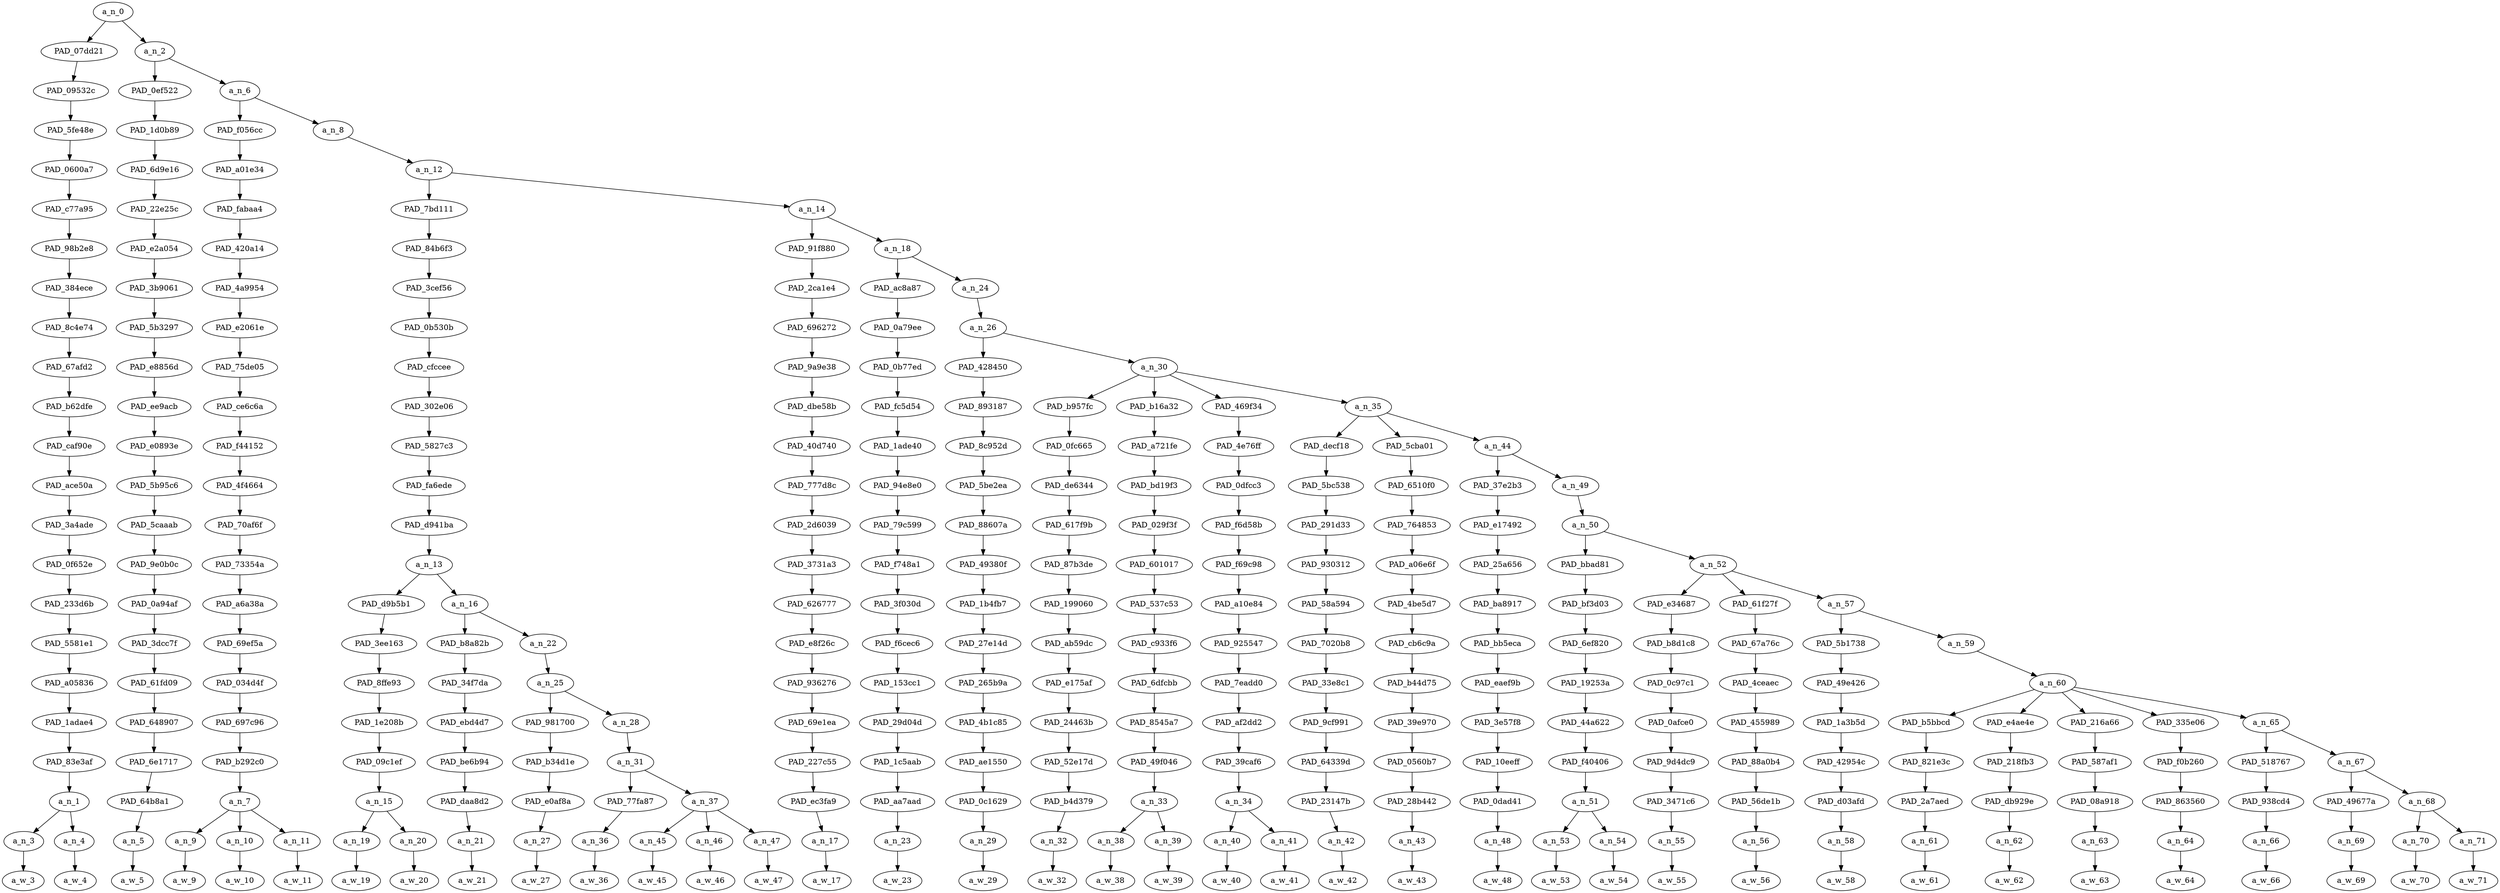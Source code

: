 strict digraph "" {
	a_n_0	[div_dir=1,
		index=0,
		level=22,
		pos="2.686529541015625,22!",
		text_span="[0, 1, 2, 3, 4, 5, 6, 7, 8, 9, 10, 11, 12, 13, 14, 15, 16, 17, 18, 19, 20, 21, 22, 23, 24, 25, 26, 27, 28, 29, 30, 31, 32, 33, 34, \
35, 36, 37]",
		value=0.99999998];
	PAD_07dd21	[div_dir=1,
		index=0,
		level=21,
		pos="0.5,21!",
		text_span="[0, 1]",
		value=0.11295373];
	a_n_0 -> PAD_07dd21;
	a_n_2	[div_dir=1,
		index=1,
		level=21,
		pos="4.87305908203125,21!",
		text_span="[2, 3, 4, 5, 6, 7, 8, 9, 10, 11, 12, 13, 14, 15, 16, 17, 18, 19, 20, 21, 22, 23, 24, 25, 26, 27, 28, 29, 30, 31, 32, 33, 34, 35, \
36, 37]",
		value=0.88660648];
	a_n_0 -> a_n_2;
	PAD_09532c	[div_dir=1,
		index=0,
		level=20,
		pos="0.5,20!",
		text_span="[0, 1]",
		value=0.11295373];
	PAD_07dd21 -> PAD_09532c;
	PAD_5fe48e	[div_dir=1,
		index=0,
		level=19,
		pos="0.5,19!",
		text_span="[0, 1]",
		value=0.11295373];
	PAD_09532c -> PAD_5fe48e;
	PAD_0600a7	[div_dir=1,
		index=0,
		level=18,
		pos="0.5,18!",
		text_span="[0, 1]",
		value=0.11295373];
	PAD_5fe48e -> PAD_0600a7;
	PAD_c77a95	[div_dir=1,
		index=0,
		level=17,
		pos="0.5,17!",
		text_span="[0, 1]",
		value=0.11295373];
	PAD_0600a7 -> PAD_c77a95;
	PAD_98b2e8	[div_dir=1,
		index=0,
		level=16,
		pos="0.5,16!",
		text_span="[0, 1]",
		value=0.11295373];
	PAD_c77a95 -> PAD_98b2e8;
	PAD_384ece	[div_dir=1,
		index=0,
		level=15,
		pos="0.5,15!",
		text_span="[0, 1]",
		value=0.11295373];
	PAD_98b2e8 -> PAD_384ece;
	PAD_8c4e74	[div_dir=1,
		index=0,
		level=14,
		pos="0.5,14!",
		text_span="[0, 1]",
		value=0.11295373];
	PAD_384ece -> PAD_8c4e74;
	PAD_67afd2	[div_dir=1,
		index=0,
		level=13,
		pos="0.5,13!",
		text_span="[0, 1]",
		value=0.11295373];
	PAD_8c4e74 -> PAD_67afd2;
	PAD_b62dfe	[div_dir=1,
		index=0,
		level=12,
		pos="0.5,12!",
		text_span="[0, 1]",
		value=0.11295373];
	PAD_67afd2 -> PAD_b62dfe;
	PAD_caf90e	[div_dir=1,
		index=0,
		level=11,
		pos="0.5,11!",
		text_span="[0, 1]",
		value=0.11295373];
	PAD_b62dfe -> PAD_caf90e;
	PAD_ace50a	[div_dir=1,
		index=0,
		level=10,
		pos="0.5,10!",
		text_span="[0, 1]",
		value=0.11295373];
	PAD_caf90e -> PAD_ace50a;
	PAD_3a4ade	[div_dir=1,
		index=0,
		level=9,
		pos="0.5,9!",
		text_span="[0, 1]",
		value=0.11295373];
	PAD_ace50a -> PAD_3a4ade;
	PAD_0f652e	[div_dir=1,
		index=0,
		level=8,
		pos="0.5,8!",
		text_span="[0, 1]",
		value=0.11295373];
	PAD_3a4ade -> PAD_0f652e;
	PAD_233d6b	[div_dir=1,
		index=0,
		level=7,
		pos="0.5,7!",
		text_span="[0, 1]",
		value=0.11295373];
	PAD_0f652e -> PAD_233d6b;
	PAD_5581e1	[div_dir=1,
		index=0,
		level=6,
		pos="0.5,6!",
		text_span="[0, 1]",
		value=0.11295373];
	PAD_233d6b -> PAD_5581e1;
	PAD_a05836	[div_dir=1,
		index=0,
		level=5,
		pos="0.5,5!",
		text_span="[0, 1]",
		value=0.11295373];
	PAD_5581e1 -> PAD_a05836;
	PAD_1adae4	[div_dir=1,
		index=0,
		level=4,
		pos="0.5,4!",
		text_span="[0, 1]",
		value=0.11295373];
	PAD_a05836 -> PAD_1adae4;
	PAD_83e3af	[div_dir=1,
		index=0,
		level=3,
		pos="0.5,3!",
		text_span="[0, 1]",
		value=0.11295373];
	PAD_1adae4 -> PAD_83e3af;
	a_n_1	[div_dir=1,
		index=0,
		level=2,
		pos="0.5,2!",
		text_span="[0, 1]",
		value=0.11295373];
	PAD_83e3af -> a_n_1;
	a_n_3	[div_dir=1,
		index=0,
		level=1,
		pos="0.0,1!",
		text_span="[0]",
		value=0.07575499];
	a_n_1 -> a_n_3;
	a_n_4	[div_dir=1,
		index=1,
		level=1,
		pos="1.0,1!",
		text_span="[1]",
		value=0.03655494];
	a_n_1 -> a_n_4;
	a_w_3	[div_dir=0,
		index=0,
		level=0,
		pos="0,0!",
		text_span="[0]",
		value=sweden];
	a_n_3 -> a_w_3;
	a_w_4	[div_dir=0,
		index=1,
		level=0,
		pos="1,0!",
		text_span="[1]",
		value=suicide];
	a_n_4 -> a_w_4;
	PAD_0ef522	[div_dir=-1,
		index=1,
		level=20,
		pos="2.0,20!",
		text_span="[2]",
		value=0.01553872];
	a_n_2 -> PAD_0ef522;
	a_n_6	[div_dir=1,
		index=2,
		level=20,
		pos="7.7461181640625,20!",
		text_span="[3, 4, 5, 6, 7, 8, 9, 10, 11, 12, 13, 14, 15, 16, 17, 18, 19, 20, 21, 22, 23, 24, 25, 26, 27, 28, 29, 30, 31, 32, 33, 34, 35, 36, \
37]",
		value=0.87074327];
	a_n_2 -> a_n_6;
	PAD_1d0b89	[div_dir=-1,
		index=1,
		level=19,
		pos="2.0,19!",
		text_span="[2]",
		value=0.01553872];
	PAD_0ef522 -> PAD_1d0b89;
	PAD_6d9e16	[div_dir=-1,
		index=1,
		level=18,
		pos="2.0,18!",
		text_span="[2]",
		value=0.01553872];
	PAD_1d0b89 -> PAD_6d9e16;
	PAD_22e25c	[div_dir=-1,
		index=1,
		level=17,
		pos="2.0,17!",
		text_span="[2]",
		value=0.01553872];
	PAD_6d9e16 -> PAD_22e25c;
	PAD_e2a054	[div_dir=-1,
		index=1,
		level=16,
		pos="2.0,16!",
		text_span="[2]",
		value=0.01553872];
	PAD_22e25c -> PAD_e2a054;
	PAD_3b9061	[div_dir=-1,
		index=1,
		level=15,
		pos="2.0,15!",
		text_span="[2]",
		value=0.01553872];
	PAD_e2a054 -> PAD_3b9061;
	PAD_5b3297	[div_dir=-1,
		index=1,
		level=14,
		pos="2.0,14!",
		text_span="[2]",
		value=0.01553872];
	PAD_3b9061 -> PAD_5b3297;
	PAD_e8856d	[div_dir=-1,
		index=1,
		level=13,
		pos="2.0,13!",
		text_span="[2]",
		value=0.01553872];
	PAD_5b3297 -> PAD_e8856d;
	PAD_ee9acb	[div_dir=-1,
		index=1,
		level=12,
		pos="2.0,12!",
		text_span="[2]",
		value=0.01553872];
	PAD_e8856d -> PAD_ee9acb;
	PAD_e0893e	[div_dir=-1,
		index=1,
		level=11,
		pos="2.0,11!",
		text_span="[2]",
		value=0.01553872];
	PAD_ee9acb -> PAD_e0893e;
	PAD_5b95c6	[div_dir=-1,
		index=1,
		level=10,
		pos="2.0,10!",
		text_span="[2]",
		value=0.01553872];
	PAD_e0893e -> PAD_5b95c6;
	PAD_5caaab	[div_dir=-1,
		index=1,
		level=9,
		pos="2.0,9!",
		text_span="[2]",
		value=0.01553872];
	PAD_5b95c6 -> PAD_5caaab;
	PAD_9e0b0c	[div_dir=-1,
		index=1,
		level=8,
		pos="2.0,8!",
		text_span="[2]",
		value=0.01553872];
	PAD_5caaab -> PAD_9e0b0c;
	PAD_0a94af	[div_dir=-1,
		index=1,
		level=7,
		pos="2.0,7!",
		text_span="[2]",
		value=0.01553872];
	PAD_9e0b0c -> PAD_0a94af;
	PAD_3dcc7f	[div_dir=-1,
		index=1,
		level=6,
		pos="2.0,6!",
		text_span="[2]",
		value=0.01553872];
	PAD_0a94af -> PAD_3dcc7f;
	PAD_61fd09	[div_dir=-1,
		index=1,
		level=5,
		pos="2.0,5!",
		text_span="[2]",
		value=0.01553872];
	PAD_3dcc7f -> PAD_61fd09;
	PAD_648907	[div_dir=-1,
		index=1,
		level=4,
		pos="2.0,4!",
		text_span="[2]",
		value=0.01553872];
	PAD_61fd09 -> PAD_648907;
	PAD_6e1717	[div_dir=-1,
		index=1,
		level=3,
		pos="2.0,3!",
		text_span="[2]",
		value=0.01553872];
	PAD_648907 -> PAD_6e1717;
	PAD_64b8a1	[div_dir=-1,
		index=1,
		level=2,
		pos="2.0,2!",
		text_span="[2]",
		value=0.01553872];
	PAD_6e1717 -> PAD_64b8a1;
	a_n_5	[div_dir=-1,
		index=2,
		level=1,
		pos="2.0,1!",
		text_span="[2]",
		value=0.01553872];
	PAD_64b8a1 -> a_n_5;
	a_w_5	[div_dir=0,
		index=2,
		level=0,
		pos="2,0!",
		text_span="[2]",
		value=is];
	a_n_5 -> a_w_5;
	PAD_f056cc	[div_dir=1,
		index=2,
		level=19,
		pos="4.0,19!",
		text_span="[3, 4, 5]",
		value=0.06422135];
	a_n_6 -> PAD_f056cc;
	a_n_8	[div_dir=1,
		index=3,
		level=19,
		pos="11.492236328125,19!",
		text_span="[6, 7, 8, 9, 10, 11, 12, 13, 14, 15, 16, 17, 18, 19, 20, 21, 22, 23, 24, 25, 26, 27, 28, 29, 30, 31, 32, 33, 34, 35, 36, 37]",
		value=0.80618882];
	a_n_6 -> a_n_8;
	PAD_a01e34	[div_dir=1,
		index=2,
		level=18,
		pos="4.0,18!",
		text_span="[3, 4, 5]",
		value=0.06422135];
	PAD_f056cc -> PAD_a01e34;
	PAD_fabaa4	[div_dir=1,
		index=2,
		level=17,
		pos="4.0,17!",
		text_span="[3, 4, 5]",
		value=0.06422135];
	PAD_a01e34 -> PAD_fabaa4;
	PAD_420a14	[div_dir=1,
		index=2,
		level=16,
		pos="4.0,16!",
		text_span="[3, 4, 5]",
		value=0.06422135];
	PAD_fabaa4 -> PAD_420a14;
	PAD_4a9954	[div_dir=1,
		index=2,
		level=15,
		pos="4.0,15!",
		text_span="[3, 4, 5]",
		value=0.06422135];
	PAD_420a14 -> PAD_4a9954;
	PAD_e2061e	[div_dir=1,
		index=2,
		level=14,
		pos="4.0,14!",
		text_span="[3, 4, 5]",
		value=0.06422135];
	PAD_4a9954 -> PAD_e2061e;
	PAD_75de05	[div_dir=1,
		index=2,
		level=13,
		pos="4.0,13!",
		text_span="[3, 4, 5]",
		value=0.06422135];
	PAD_e2061e -> PAD_75de05;
	PAD_ce6c6a	[div_dir=1,
		index=2,
		level=12,
		pos="4.0,12!",
		text_span="[3, 4, 5]",
		value=0.06422135];
	PAD_75de05 -> PAD_ce6c6a;
	PAD_f44152	[div_dir=1,
		index=2,
		level=11,
		pos="4.0,11!",
		text_span="[3, 4, 5]",
		value=0.06422135];
	PAD_ce6c6a -> PAD_f44152;
	PAD_4f4664	[div_dir=1,
		index=2,
		level=10,
		pos="4.0,10!",
		text_span="[3, 4, 5]",
		value=0.06422135];
	PAD_f44152 -> PAD_4f4664;
	PAD_70af6f	[div_dir=1,
		index=2,
		level=9,
		pos="4.0,9!",
		text_span="[3, 4, 5]",
		value=0.06422135];
	PAD_4f4664 -> PAD_70af6f;
	PAD_73354a	[div_dir=1,
		index=2,
		level=8,
		pos="4.0,8!",
		text_span="[3, 4, 5]",
		value=0.06422135];
	PAD_70af6f -> PAD_73354a;
	PAD_a6a38a	[div_dir=1,
		index=2,
		level=7,
		pos="4.0,7!",
		text_span="[3, 4, 5]",
		value=0.06422135];
	PAD_73354a -> PAD_a6a38a;
	PAD_69ef5a	[div_dir=1,
		index=2,
		level=6,
		pos="4.0,6!",
		text_span="[3, 4, 5]",
		value=0.06422135];
	PAD_a6a38a -> PAD_69ef5a;
	PAD_034d4f	[div_dir=1,
		index=2,
		level=5,
		pos="4.0,5!",
		text_span="[3, 4, 5]",
		value=0.06422135];
	PAD_69ef5a -> PAD_034d4f;
	PAD_697c96	[div_dir=1,
		index=2,
		level=4,
		pos="4.0,4!",
		text_span="[3, 4, 5]",
		value=0.06422135];
	PAD_034d4f -> PAD_697c96;
	PAD_b292c0	[div_dir=1,
		index=2,
		level=3,
		pos="4.0,3!",
		text_span="[3, 4, 5]",
		value=0.06422135];
	PAD_697c96 -> PAD_b292c0;
	a_n_7	[div_dir=1,
		index=2,
		level=2,
		pos="4.0,2!",
		text_span="[3, 4, 5]",
		value=0.06422135];
	PAD_b292c0 -> a_n_7;
	a_n_9	[div_dir=1,
		index=3,
		level=1,
		pos="3.0,1!",
		text_span="[3]",
		value=0.01245924];
	a_n_7 -> a_n_9;
	a_n_10	[div_dir=1,
		index=4,
		level=1,
		pos="4.0,1!",
		text_span="[4]",
		value=0.03643467];
	a_n_7 -> a_n_10;
	a_n_11	[div_dir=-1,
		index=5,
		level=1,
		pos="5.0,1!",
		text_span="[5]",
		value=0.01527039];
	a_n_7 -> a_n_11;
	a_w_9	[div_dir=0,
		index=3,
		level=0,
		pos="3,0!",
		text_span="[3]",
		value=a];
	a_n_9 -> a_w_9;
	a_w_10	[div_dir=0,
		index=4,
		level=0,
		pos="4,0!",
		text_span="[4]",
		value=foregone];
	a_n_10 -> a_w_10;
	a_w_11	[div_dir=0,
		index=5,
		level=0,
		pos="5,0!",
		text_span="[5]",
		value=conclusion];
	a_n_11 -> a_w_11;
	a_n_12	[div_dir=1,
		index=3,
		level=18,
		pos="11.492236328125,18!",
		text_span="[6, 7, 8, 9, 10, 11, 12, 13, 14, 15, 16, 17, 18, 19, 20, 21, 22, 23, 24, 25, 26, 27, 28, 29, 30, 31, 32, 33, 34, 35, 36, 37]",
		value=0.80585627];
	a_n_8 -> a_n_12;
	PAD_7bd111	[div_dir=1,
		index=3,
		level=17,
		pos="7.75,17!",
		text_span="[6, 7, 8, 9, 10, 11, 12, 13]",
		value=0.20548861];
	a_n_12 -> PAD_7bd111;
	a_n_14	[div_dir=1,
		index=4,
		level=17,
		pos="15.23447265625,17!",
		text_span="[14, 15, 16, 17, 18, 19, 20, 21, 22, 23, 24, 25, 26, 27, 28, 29, 30, 31, 32, 33, 34, 35, 36, 37]",
		value=0.60003511];
	a_n_12 -> a_n_14;
	PAD_84b6f3	[div_dir=1,
		index=3,
		level=16,
		pos="7.75,16!",
		text_span="[6, 7, 8, 9, 10, 11, 12, 13]",
		value=0.20548861];
	PAD_7bd111 -> PAD_84b6f3;
	PAD_3cef56	[div_dir=1,
		index=3,
		level=15,
		pos="7.75,15!",
		text_span="[6, 7, 8, 9, 10, 11, 12, 13]",
		value=0.20548861];
	PAD_84b6f3 -> PAD_3cef56;
	PAD_0b530b	[div_dir=1,
		index=3,
		level=14,
		pos="7.75,14!",
		text_span="[6, 7, 8, 9, 10, 11, 12, 13]",
		value=0.20548861];
	PAD_3cef56 -> PAD_0b530b;
	PAD_cfccee	[div_dir=1,
		index=3,
		level=13,
		pos="7.75,13!",
		text_span="[6, 7, 8, 9, 10, 11, 12, 13]",
		value=0.20548861];
	PAD_0b530b -> PAD_cfccee;
	PAD_302e06	[div_dir=1,
		index=3,
		level=12,
		pos="7.75,12!",
		text_span="[6, 7, 8, 9, 10, 11, 12, 13]",
		value=0.20548861];
	PAD_cfccee -> PAD_302e06;
	PAD_5827c3	[div_dir=1,
		index=3,
		level=11,
		pos="7.75,11!",
		text_span="[6, 7, 8, 9, 10, 11, 12, 13]",
		value=0.20548861];
	PAD_302e06 -> PAD_5827c3;
	PAD_fa6ede	[div_dir=1,
		index=3,
		level=10,
		pos="7.75,10!",
		text_span="[6, 7, 8, 9, 10, 11, 12, 13]",
		value=0.20548861];
	PAD_5827c3 -> PAD_fa6ede;
	PAD_d941ba	[div_dir=1,
		index=3,
		level=9,
		pos="7.75,9!",
		text_span="[6, 7, 8, 9, 10, 11, 12, 13]",
		value=0.20548861];
	PAD_fa6ede -> PAD_d941ba;
	a_n_13	[div_dir=1,
		index=3,
		level=8,
		pos="7.75,8!",
		text_span="[6, 7, 8, 9, 10, 11, 12, 13]",
		value=0.20548861];
	PAD_d941ba -> a_n_13;
	PAD_d9b5b1	[div_dir=1,
		index=3,
		level=7,
		pos="6.5,7!",
		text_span="[6, 7]",
		value=0.02309144];
	a_n_13 -> PAD_d9b5b1;
	a_n_16	[div_dir=1,
		index=4,
		level=7,
		pos="9.0,7!",
		text_span="[8, 9, 10, 11, 12, 13]",
		value=0.18236209];
	a_n_13 -> a_n_16;
	PAD_3ee163	[div_dir=1,
		index=3,
		level=6,
		pos="6.5,6!",
		text_span="[6, 7]",
		value=0.02309144];
	PAD_d9b5b1 -> PAD_3ee163;
	PAD_8ffe93	[div_dir=1,
		index=3,
		level=5,
		pos="6.5,5!",
		text_span="[6, 7]",
		value=0.02309144];
	PAD_3ee163 -> PAD_8ffe93;
	PAD_1e208b	[div_dir=1,
		index=3,
		level=4,
		pos="6.5,4!",
		text_span="[6, 7]",
		value=0.02309144];
	PAD_8ffe93 -> PAD_1e208b;
	PAD_09c1ef	[div_dir=1,
		index=3,
		level=3,
		pos="6.5,3!",
		text_span="[6, 7]",
		value=0.02309144];
	PAD_1e208b -> PAD_09c1ef;
	a_n_15	[div_dir=1,
		index=3,
		level=2,
		pos="6.5,2!",
		text_span="[6, 7]",
		value=0.02309144];
	PAD_09c1ef -> a_n_15;
	a_n_19	[div_dir=1,
		index=6,
		level=1,
		pos="6.0,1!",
		text_span="[6]",
		value=0.01078194];
	a_n_15 -> a_n_19;
	a_n_20	[div_dir=1,
		index=7,
		level=1,
		pos="7.0,1!",
		text_span="[7]",
		value=0.01227494];
	a_n_15 -> a_n_20;
	a_w_19	[div_dir=0,
		index=6,
		level=0,
		pos="6,0!",
		text_span="[6]",
		value=no];
	a_n_19 -> a_w_19;
	a_w_20	[div_dir=0,
		index=7,
		level=0,
		pos="7,0!",
		text_span="[7]",
		value=amount];
	a_n_20 -> a_w_20;
	PAD_b8a82b	[div_dir=1,
		index=4,
		level=6,
		pos="8.0,6!",
		text_span="[8]",
		value=0.01201257];
	a_n_16 -> PAD_b8a82b;
	a_n_22	[div_dir=1,
		index=5,
		level=6,
		pos="10.0,6!",
		text_span="[9, 10, 11, 12, 13]",
		value=0.17032610];
	a_n_16 -> a_n_22;
	PAD_34f7da	[div_dir=1,
		index=4,
		level=5,
		pos="8.0,5!",
		text_span="[8]",
		value=0.01201257];
	PAD_b8a82b -> PAD_34f7da;
	PAD_ebd4d7	[div_dir=1,
		index=4,
		level=4,
		pos="8.0,4!",
		text_span="[8]",
		value=0.01201257];
	PAD_34f7da -> PAD_ebd4d7;
	PAD_be6b94	[div_dir=1,
		index=4,
		level=3,
		pos="8.0,3!",
		text_span="[8]",
		value=0.01201257];
	PAD_ebd4d7 -> PAD_be6b94;
	PAD_daa8d2	[div_dir=1,
		index=4,
		level=2,
		pos="8.0,2!",
		text_span="[8]",
		value=0.01201257];
	PAD_be6b94 -> PAD_daa8d2;
	a_n_21	[div_dir=1,
		index=8,
		level=1,
		pos="8.0,1!",
		text_span="[8]",
		value=0.01201257];
	PAD_daa8d2 -> a_n_21;
	a_w_21	[div_dir=0,
		index=8,
		level=0,
		pos="8,0!",
		text_span="[8]",
		value=of];
	a_n_21 -> a_w_21;
	a_n_25	[div_dir=1,
		index=5,
		level=5,
		pos="10.0,5!",
		text_span="[9, 10, 11, 12, 13]",
		value=0.17030450];
	a_n_22 -> a_n_25;
	PAD_981700	[div_dir=-1,
		index=5,
		level=4,
		pos="9.0,4!",
		text_span="[9]",
		value=0.05348486];
	a_n_25 -> PAD_981700;
	a_n_28	[div_dir=1,
		index=6,
		level=4,
		pos="11.0,4!",
		text_span="[10, 11, 12, 13]",
		value=0.11679804];
	a_n_25 -> a_n_28;
	PAD_b34d1e	[div_dir=-1,
		index=5,
		level=3,
		pos="9.0,3!",
		text_span="[9]",
		value=0.05348486];
	PAD_981700 -> PAD_b34d1e;
	PAD_e0af8a	[div_dir=-1,
		index=5,
		level=2,
		pos="9.0,2!",
		text_span="[9]",
		value=0.05348486];
	PAD_b34d1e -> PAD_e0af8a;
	a_n_27	[div_dir=-1,
		index=9,
		level=1,
		pos="9.0,1!",
		text_span="[9]",
		value=0.05348486];
	PAD_e0af8a -> a_n_27;
	a_w_27	[div_dir=0,
		index=9,
		level=0,
		pos="9,0!",
		text_span="[9]",
		value=tweeting];
	a_n_27 -> a_w_27;
	a_n_31	[div_dir=1,
		index=6,
		level=3,
		pos="11.0,3!",
		text_span="[10, 11, 12, 13]",
		value=0.11670879];
	a_n_28 -> a_n_31;
	PAD_77fa87	[div_dir=1,
		index=6,
		level=2,
		pos="10.0,2!",
		text_span="[10]",
		value=0.02280838];
	a_n_31 -> PAD_77fa87;
	a_n_37	[div_dir=1,
		index=7,
		level=2,
		pos="12.0,2!",
		text_span="[11, 12, 13]",
		value=0.09381117];
	a_n_31 -> a_n_37;
	a_n_36	[div_dir=1,
		index=10,
		level=1,
		pos="10.0,1!",
		text_span="[10]",
		value=0.02280838];
	PAD_77fa87 -> a_n_36;
	a_w_36	[div_dir=0,
		index=10,
		level=0,
		pos="10,0!",
		text_span="[10]",
		value=raging];
	a_n_36 -> a_w_36;
	a_n_45	[div_dir=-1,
		index=11,
		level=1,
		pos="11.0,1!",
		text_span="[11]",
		value=0.06101635];
	a_n_37 -> a_n_45;
	a_n_46	[div_dir=-1,
		index=12,
		level=1,
		pos="12.0,1!",
		text_span="[12]",
		value=0.01324008];
	a_n_37 -> a_n_46;
	a_n_47	[div_dir=1,
		index=13,
		level=1,
		pos="13.0,1!",
		text_span="[13]",
		value=0.01953231];
	a_n_37 -> a_n_47;
	a_w_45	[div_dir=0,
		index=11,
		level=0,
		pos="11,0!",
		text_span="[11]",
		value=philosophizing];
	a_n_45 -> a_w_45;
	a_w_46	[div_dir=0,
		index=12,
		level=0,
		pos="12,0!",
		text_span="[12]",
		value=or];
	a_n_46 -> a_w_46;
	a_w_47	[div_dir=0,
		index=13,
		level=0,
		pos="13,0!",
		text_span="[13]",
		value=praying];
	a_n_47 -> a_w_47;
	PAD_91f880	[div_dir=-1,
		index=4,
		level=16,
		pos="14.0,16!",
		text_span="[14]",
		value=0.01085193];
	a_n_14 -> PAD_91f880;
	a_n_18	[div_dir=1,
		index=5,
		level=16,
		pos="16.4689453125,16!",
		text_span="[15, 16, 17, 18, 19, 20, 21, 22, 23, 24, 25, 26, 27, 28, 29, 30, 31, 32, 33, 34, 35, 36, 37]",
		value=0.58880835];
	a_n_14 -> a_n_18;
	PAD_2ca1e4	[div_dir=-1,
		index=4,
		level=15,
		pos="14.0,15!",
		text_span="[14]",
		value=0.01085193];
	PAD_91f880 -> PAD_2ca1e4;
	PAD_696272	[div_dir=-1,
		index=4,
		level=14,
		pos="14.0,14!",
		text_span="[14]",
		value=0.01085193];
	PAD_2ca1e4 -> PAD_696272;
	PAD_9a9e38	[div_dir=-1,
		index=4,
		level=13,
		pos="14.0,13!",
		text_span="[14]",
		value=0.01085193];
	PAD_696272 -> PAD_9a9e38;
	PAD_dbe58b	[div_dir=-1,
		index=4,
		level=12,
		pos="14.0,12!",
		text_span="[14]",
		value=0.01085193];
	PAD_9a9e38 -> PAD_dbe58b;
	PAD_40d740	[div_dir=-1,
		index=4,
		level=11,
		pos="14.0,11!",
		text_span="[14]",
		value=0.01085193];
	PAD_dbe58b -> PAD_40d740;
	PAD_777d8c	[div_dir=-1,
		index=4,
		level=10,
		pos="14.0,10!",
		text_span="[14]",
		value=0.01085193];
	PAD_40d740 -> PAD_777d8c;
	PAD_2d6039	[div_dir=-1,
		index=4,
		level=9,
		pos="14.0,9!",
		text_span="[14]",
		value=0.01085193];
	PAD_777d8c -> PAD_2d6039;
	PAD_3731a3	[div_dir=-1,
		index=4,
		level=8,
		pos="14.0,8!",
		text_span="[14]",
		value=0.01085193];
	PAD_2d6039 -> PAD_3731a3;
	PAD_626777	[div_dir=-1,
		index=5,
		level=7,
		pos="14.0,7!",
		text_span="[14]",
		value=0.01085193];
	PAD_3731a3 -> PAD_626777;
	PAD_e8f26c	[div_dir=-1,
		index=6,
		level=6,
		pos="14.0,6!",
		text_span="[14]",
		value=0.01085193];
	PAD_626777 -> PAD_e8f26c;
	PAD_936276	[div_dir=-1,
		index=6,
		level=5,
		pos="14.0,5!",
		text_span="[14]",
		value=0.01085193];
	PAD_e8f26c -> PAD_936276;
	PAD_69e1ea	[div_dir=-1,
		index=7,
		level=4,
		pos="14.0,4!",
		text_span="[14]",
		value=0.01085193];
	PAD_936276 -> PAD_69e1ea;
	PAD_227c55	[div_dir=-1,
		index=7,
		level=3,
		pos="14.0,3!",
		text_span="[14]",
		value=0.01085193];
	PAD_69e1ea -> PAD_227c55;
	PAD_ec3fa9	[div_dir=-1,
		index=8,
		level=2,
		pos="14.0,2!",
		text_span="[14]",
		value=0.01085193];
	PAD_227c55 -> PAD_ec3fa9;
	a_n_17	[div_dir=-1,
		index=14,
		level=1,
		pos="14.0,1!",
		text_span="[14]",
		value=0.01085193];
	PAD_ec3fa9 -> a_n_17;
	a_w_17	[div_dir=0,
		index=14,
		level=0,
		pos="14,0!",
		text_span="[14]",
		value=is1];
	a_n_17 -> a_w_17;
	PAD_ac8a87	[div_dir=1,
		index=5,
		level=15,
		pos="15.0,15!",
		text_span="[15]",
		value=0.01052388];
	a_n_18 -> PAD_ac8a87;
	a_n_24	[div_dir=1,
		index=6,
		level=15,
		pos="17.937890625,15!",
		text_span="[16, 17, 18, 19, 20, 21, 22, 23, 24, 25, 26, 27, 28, 29, 30, 31, 32, 33, 34, 35, 36, 37]",
		value=0.57790182];
	a_n_18 -> a_n_24;
	PAD_0a79ee	[div_dir=1,
		index=5,
		level=14,
		pos="15.0,14!",
		text_span="[15]",
		value=0.01052388];
	PAD_ac8a87 -> PAD_0a79ee;
	PAD_0b77ed	[div_dir=1,
		index=5,
		level=13,
		pos="15.0,13!",
		text_span="[15]",
		value=0.01052388];
	PAD_0a79ee -> PAD_0b77ed;
	PAD_fc5d54	[div_dir=1,
		index=5,
		level=12,
		pos="15.0,12!",
		text_span="[15]",
		value=0.01052388];
	PAD_0b77ed -> PAD_fc5d54;
	PAD_1ade40	[div_dir=1,
		index=5,
		level=11,
		pos="15.0,11!",
		text_span="[15]",
		value=0.01052388];
	PAD_fc5d54 -> PAD_1ade40;
	PAD_94e8e0	[div_dir=1,
		index=5,
		level=10,
		pos="15.0,10!",
		text_span="[15]",
		value=0.01052388];
	PAD_1ade40 -> PAD_94e8e0;
	PAD_79c599	[div_dir=1,
		index=5,
		level=9,
		pos="15.0,9!",
		text_span="[15]",
		value=0.01052388];
	PAD_94e8e0 -> PAD_79c599;
	PAD_f748a1	[div_dir=1,
		index=5,
		level=8,
		pos="15.0,8!",
		text_span="[15]",
		value=0.01052388];
	PAD_79c599 -> PAD_f748a1;
	PAD_3f030d	[div_dir=1,
		index=6,
		level=7,
		pos="15.0,7!",
		text_span="[15]",
		value=0.01052388];
	PAD_f748a1 -> PAD_3f030d;
	PAD_f6cec6	[div_dir=1,
		index=7,
		level=6,
		pos="15.0,6!",
		text_span="[15]",
		value=0.01052388];
	PAD_3f030d -> PAD_f6cec6;
	PAD_153cc1	[div_dir=1,
		index=7,
		level=5,
		pos="15.0,5!",
		text_span="[15]",
		value=0.01052388];
	PAD_f6cec6 -> PAD_153cc1;
	PAD_29d04d	[div_dir=1,
		index=8,
		level=4,
		pos="15.0,4!",
		text_span="[15]",
		value=0.01052388];
	PAD_153cc1 -> PAD_29d04d;
	PAD_1c5aab	[div_dir=1,
		index=8,
		level=3,
		pos="15.0,3!",
		text_span="[15]",
		value=0.01052388];
	PAD_29d04d -> PAD_1c5aab;
	PAD_aa7aad	[div_dir=1,
		index=9,
		level=2,
		pos="15.0,2!",
		text_span="[15]",
		value=0.01052388];
	PAD_1c5aab -> PAD_aa7aad;
	a_n_23	[div_dir=1,
		index=15,
		level=1,
		pos="15.0,1!",
		text_span="[15]",
		value=0.01052388];
	PAD_aa7aad -> a_n_23;
	a_w_23	[div_dir=0,
		index=15,
		level=0,
		pos="15,0!",
		text_span="[15]",
		value=going];
	a_n_23 -> a_w_23;
	a_n_26	[div_dir=1,
		index=6,
		level=14,
		pos="17.937890625,14!",
		text_span="[16, 17, 18, 19, 20, 21, 22, 23, 24, 25, 26, 27, 28, 29, 30, 31, 32, 33, 34, 35, 36, 37]",
		value=0.57751757];
	a_n_24 -> a_n_26;
	PAD_428450	[div_dir=1,
		index=6,
		level=13,
		pos="16.0,13!",
		text_span="[16]",
		value=0.00973165];
	a_n_26 -> PAD_428450;
	a_n_30	[div_dir=1,
		index=7,
		level=13,
		pos="19.87578125,13!",
		text_span="[17, 18, 19, 20, 21, 22, 23, 24, 25, 26, 27, 28, 29, 30, 31, 32, 33, 34, 35, 36, 37]",
		value=0.56740166];
	a_n_26 -> a_n_30;
	PAD_893187	[div_dir=1,
		index=6,
		level=12,
		pos="16.0,12!",
		text_span="[16]",
		value=0.00973165];
	PAD_428450 -> PAD_893187;
	PAD_8c952d	[div_dir=1,
		index=6,
		level=11,
		pos="16.0,11!",
		text_span="[16]",
		value=0.00973165];
	PAD_893187 -> PAD_8c952d;
	PAD_5be2ea	[div_dir=1,
		index=6,
		level=10,
		pos="16.0,10!",
		text_span="[16]",
		value=0.00973165];
	PAD_8c952d -> PAD_5be2ea;
	PAD_88607a	[div_dir=1,
		index=6,
		level=9,
		pos="16.0,9!",
		text_span="[16]",
		value=0.00973165];
	PAD_5be2ea -> PAD_88607a;
	PAD_49380f	[div_dir=1,
		index=6,
		level=8,
		pos="16.0,8!",
		text_span="[16]",
		value=0.00973165];
	PAD_88607a -> PAD_49380f;
	PAD_1b4fb7	[div_dir=1,
		index=7,
		level=7,
		pos="16.0,7!",
		text_span="[16]",
		value=0.00973165];
	PAD_49380f -> PAD_1b4fb7;
	PAD_27e14d	[div_dir=1,
		index=8,
		level=6,
		pos="16.0,6!",
		text_span="[16]",
		value=0.00973165];
	PAD_1b4fb7 -> PAD_27e14d;
	PAD_265b9a	[div_dir=1,
		index=8,
		level=5,
		pos="16.0,5!",
		text_span="[16]",
		value=0.00973165];
	PAD_27e14d -> PAD_265b9a;
	PAD_4b1c85	[div_dir=1,
		index=9,
		level=4,
		pos="16.0,4!",
		text_span="[16]",
		value=0.00973165];
	PAD_265b9a -> PAD_4b1c85;
	PAD_ae1550	[div_dir=1,
		index=9,
		level=3,
		pos="16.0,3!",
		text_span="[16]",
		value=0.00973165];
	PAD_4b1c85 -> PAD_ae1550;
	PAD_0c1629	[div_dir=1,
		index=10,
		level=2,
		pos="16.0,2!",
		text_span="[16]",
		value=0.00973165];
	PAD_ae1550 -> PAD_0c1629;
	a_n_29	[div_dir=1,
		index=16,
		level=1,
		pos="16.0,1!",
		text_span="[16]",
		value=0.00973165];
	PAD_0c1629 -> a_n_29;
	a_w_29	[div_dir=0,
		index=16,
		level=0,
		pos="16,0!",
		text_span="[16]",
		value=to];
	a_n_29 -> a_w_29;
	PAD_b957fc	[div_dir=1,
		index=7,
		level=12,
		pos="17.0,12!",
		text_span="[17]",
		value=0.00962422];
	a_n_30 -> PAD_b957fc;
	PAD_b16a32	[div_dir=1,
		index=8,
		level=12,
		pos="18.5,12!",
		text_span="[18, 19]",
		value=0.03934026];
	a_n_30 -> PAD_b16a32;
	PAD_469f34	[div_dir=1,
		index=9,
		level=12,
		pos="20.5,12!",
		text_span="[20, 21]",
		value=0.02332009];
	a_n_30 -> PAD_469f34;
	a_n_35	[div_dir=1,
		index=10,
		level=12,
		pos="23.503125,12!",
		text_span="[22, 23, 24, 25, 26, 27, 28, 29, 30, 31, 32, 33, 34, 35, 36, 37]",
		value=0.49472898];
	a_n_30 -> a_n_35;
	PAD_0fc665	[div_dir=1,
		index=7,
		level=11,
		pos="17.0,11!",
		text_span="[17]",
		value=0.00962422];
	PAD_b957fc -> PAD_0fc665;
	PAD_de6344	[div_dir=1,
		index=7,
		level=10,
		pos="17.0,10!",
		text_span="[17]",
		value=0.00962422];
	PAD_0fc665 -> PAD_de6344;
	PAD_617f9b	[div_dir=1,
		index=7,
		level=9,
		pos="17.0,9!",
		text_span="[17]",
		value=0.00962422];
	PAD_de6344 -> PAD_617f9b;
	PAD_87b3de	[div_dir=1,
		index=7,
		level=8,
		pos="17.0,8!",
		text_span="[17]",
		value=0.00962422];
	PAD_617f9b -> PAD_87b3de;
	PAD_199060	[div_dir=1,
		index=8,
		level=7,
		pos="17.0,7!",
		text_span="[17]",
		value=0.00962422];
	PAD_87b3de -> PAD_199060;
	PAD_ab59dc	[div_dir=1,
		index=9,
		level=6,
		pos="17.0,6!",
		text_span="[17]",
		value=0.00962422];
	PAD_199060 -> PAD_ab59dc;
	PAD_e175af	[div_dir=1,
		index=9,
		level=5,
		pos="17.0,5!",
		text_span="[17]",
		value=0.00962422];
	PAD_ab59dc -> PAD_e175af;
	PAD_24463b	[div_dir=1,
		index=10,
		level=4,
		pos="17.0,4!",
		text_span="[17]",
		value=0.00962422];
	PAD_e175af -> PAD_24463b;
	PAD_52e17d	[div_dir=1,
		index=10,
		level=3,
		pos="17.0,3!",
		text_span="[17]",
		value=0.00962422];
	PAD_24463b -> PAD_52e17d;
	PAD_b4d379	[div_dir=1,
		index=11,
		level=2,
		pos="17.0,2!",
		text_span="[17]",
		value=0.00962422];
	PAD_52e17d -> PAD_b4d379;
	a_n_32	[div_dir=1,
		index=17,
		level=1,
		pos="17.0,1!",
		text_span="[17]",
		value=0.00962422];
	PAD_b4d379 -> a_n_32;
	a_w_32	[div_dir=0,
		index=17,
		level=0,
		pos="17,0!",
		text_span="[17]",
		value=do];
	a_n_32 -> a_w_32;
	PAD_a721fe	[div_dir=1,
		index=8,
		level=11,
		pos="18.5,11!",
		text_span="[18, 19]",
		value=0.03934026];
	PAD_b16a32 -> PAD_a721fe;
	PAD_bd19f3	[div_dir=1,
		index=8,
		level=10,
		pos="18.5,10!",
		text_span="[18, 19]",
		value=0.03934026];
	PAD_a721fe -> PAD_bd19f3;
	PAD_029f3f	[div_dir=1,
		index=8,
		level=9,
		pos="18.5,9!",
		text_span="[18, 19]",
		value=0.03934026];
	PAD_bd19f3 -> PAD_029f3f;
	PAD_601017	[div_dir=1,
		index=8,
		level=8,
		pos="18.5,8!",
		text_span="[18, 19]",
		value=0.03934026];
	PAD_029f3f -> PAD_601017;
	PAD_537c53	[div_dir=1,
		index=9,
		level=7,
		pos="18.5,7!",
		text_span="[18, 19]",
		value=0.03934026];
	PAD_601017 -> PAD_537c53;
	PAD_c933f6	[div_dir=1,
		index=10,
		level=6,
		pos="18.5,6!",
		text_span="[18, 19]",
		value=0.03934026];
	PAD_537c53 -> PAD_c933f6;
	PAD_6dfcbb	[div_dir=1,
		index=10,
		level=5,
		pos="18.5,5!",
		text_span="[18, 19]",
		value=0.03934026];
	PAD_c933f6 -> PAD_6dfcbb;
	PAD_8545a7	[div_dir=1,
		index=11,
		level=4,
		pos="18.5,4!",
		text_span="[18, 19]",
		value=0.03934026];
	PAD_6dfcbb -> PAD_8545a7;
	PAD_49f046	[div_dir=1,
		index=11,
		level=3,
		pos="18.5,3!",
		text_span="[18, 19]",
		value=0.03934026];
	PAD_8545a7 -> PAD_49f046;
	a_n_33	[div_dir=1,
		index=12,
		level=2,
		pos="18.5,2!",
		text_span="[18, 19]",
		value=0.03934026];
	PAD_49f046 -> a_n_33;
	a_n_38	[div_dir=1,
		index=18,
		level=1,
		pos="18.0,1!",
		text_span="[18]",
		value=0.02406362];
	a_n_33 -> a_n_38;
	a_n_39	[div_dir=1,
		index=19,
		level=1,
		pos="19.0,1!",
		text_span="[19]",
		value=0.01521305];
	a_n_33 -> a_n_39;
	a_w_38	[div_dir=0,
		index=18,
		level=0,
		pos="18,0!",
		text_span="[18]",
		value=diddly];
	a_n_38 -> a_w_38;
	a_w_39	[div_dir=0,
		index=19,
		level=0,
		pos="19,0!",
		text_span="[19]",
		value=squat];
	a_n_39 -> a_w_39;
	PAD_4e76ff	[div_dir=1,
		index=9,
		level=11,
		pos="20.5,11!",
		text_span="[20, 21]",
		value=0.02332009];
	PAD_469f34 -> PAD_4e76ff;
	PAD_0dfcc3	[div_dir=1,
		index=9,
		level=10,
		pos="20.5,10!",
		text_span="[20, 21]",
		value=0.02332009];
	PAD_4e76ff -> PAD_0dfcc3;
	PAD_f6d58b	[div_dir=1,
		index=9,
		level=9,
		pos="20.5,9!",
		text_span="[20, 21]",
		value=0.02332009];
	PAD_0dfcc3 -> PAD_f6d58b;
	PAD_f69c98	[div_dir=1,
		index=9,
		level=8,
		pos="20.5,8!",
		text_span="[20, 21]",
		value=0.02332009];
	PAD_f6d58b -> PAD_f69c98;
	PAD_a10e84	[div_dir=1,
		index=10,
		level=7,
		pos="20.5,7!",
		text_span="[20, 21]",
		value=0.02332009];
	PAD_f69c98 -> PAD_a10e84;
	PAD_925547	[div_dir=1,
		index=11,
		level=6,
		pos="20.5,6!",
		text_span="[20, 21]",
		value=0.02332009];
	PAD_a10e84 -> PAD_925547;
	PAD_7eadd0	[div_dir=1,
		index=11,
		level=5,
		pos="20.5,5!",
		text_span="[20, 21]",
		value=0.02332009];
	PAD_925547 -> PAD_7eadd0;
	PAD_af2dd2	[div_dir=1,
		index=12,
		level=4,
		pos="20.5,4!",
		text_span="[20, 21]",
		value=0.02332009];
	PAD_7eadd0 -> PAD_af2dd2;
	PAD_39caf6	[div_dir=1,
		index=12,
		level=3,
		pos="20.5,3!",
		text_span="[20, 21]",
		value=0.02332009];
	PAD_af2dd2 -> PAD_39caf6;
	a_n_34	[div_dir=1,
		index=13,
		level=2,
		pos="20.5,2!",
		text_span="[20, 21]",
		value=0.02332009];
	PAD_39caf6 -> a_n_34;
	a_n_40	[div_dir=1,
		index=20,
		level=1,
		pos="20.0,1!",
		text_span="[20]",
		value=0.01125741];
	a_n_34 -> a_n_40;
	a_n_41	[div_dir=1,
		index=21,
		level=1,
		pos="21.0,1!",
		text_span="[21]",
		value=0.01203011];
	a_n_34 -> a_n_41;
	a_w_40	[div_dir=0,
		index=20,
		level=0,
		pos="20,0!",
		text_span="[20]",
		value=for];
	a_n_40 -> a_w_40;
	a_w_41	[div_dir=0,
		index=21,
		level=0,
		pos="21,0!",
		text_span="[21]",
		value=them];
	a_n_41 -> a_w_41;
	PAD_decf18	[div_dir=1,
		index=10,
		level=11,
		pos="22.0,11!",
		text_span="[22]",
		value=0.01216808];
	a_n_35 -> PAD_decf18;
	PAD_5cba01	[div_dir=-1,
		index=11,
		level=11,
		pos="23.0,11!",
		text_span="[23]",
		value=0.01617260];
	a_n_35 -> PAD_5cba01;
	a_n_44	[div_dir=1,
		index=12,
		level=11,
		pos="25.509375,11!",
		text_span="[24, 25, 26, 27, 28, 29, 30, 31, 32, 33, 34, 35, 36, 37]",
		value=0.46599321];
	a_n_35 -> a_n_44;
	PAD_5bc538	[div_dir=1,
		index=10,
		level=10,
		pos="22.0,10!",
		text_span="[22]",
		value=0.01216808];
	PAD_decf18 -> PAD_5bc538;
	PAD_291d33	[div_dir=1,
		index=10,
		level=9,
		pos="22.0,9!",
		text_span="[22]",
		value=0.01216808];
	PAD_5bc538 -> PAD_291d33;
	PAD_930312	[div_dir=1,
		index=10,
		level=8,
		pos="22.0,8!",
		text_span="[22]",
		value=0.01216808];
	PAD_291d33 -> PAD_930312;
	PAD_58a594	[div_dir=1,
		index=11,
		level=7,
		pos="22.0,7!",
		text_span="[22]",
		value=0.01216808];
	PAD_930312 -> PAD_58a594;
	PAD_7020b8	[div_dir=1,
		index=12,
		level=6,
		pos="22.0,6!",
		text_span="[22]",
		value=0.01216808];
	PAD_58a594 -> PAD_7020b8;
	PAD_33e8c1	[div_dir=1,
		index=12,
		level=5,
		pos="22.0,5!",
		text_span="[22]",
		value=0.01216808];
	PAD_7020b8 -> PAD_33e8c1;
	PAD_9cf991	[div_dir=1,
		index=13,
		level=4,
		pos="22.0,4!",
		text_span="[22]",
		value=0.01216808];
	PAD_33e8c1 -> PAD_9cf991;
	PAD_64339d	[div_dir=1,
		index=13,
		level=3,
		pos="22.0,3!",
		text_span="[22]",
		value=0.01216808];
	PAD_9cf991 -> PAD_64339d;
	PAD_23147b	[div_dir=1,
		index=14,
		level=2,
		pos="22.0,2!",
		text_span="[22]",
		value=0.01216808];
	PAD_64339d -> PAD_23147b;
	a_n_42	[div_dir=1,
		index=22,
		level=1,
		pos="22.0,1!",
		text_span="[22]",
		value=0.01216808];
	PAD_23147b -> a_n_42;
	a_w_42	[div_dir=0,
		index=22,
		level=0,
		pos="22,0!",
		text_span="[22]",
		value=so];
	a_n_42 -> a_w_42;
	PAD_6510f0	[div_dir=-1,
		index=11,
		level=10,
		pos="23.0,10!",
		text_span="[23]",
		value=0.01617260];
	PAD_5cba01 -> PAD_6510f0;
	PAD_764853	[div_dir=-1,
		index=11,
		level=9,
		pos="23.0,9!",
		text_span="[23]",
		value=0.01617260];
	PAD_6510f0 -> PAD_764853;
	PAD_a06e6f	[div_dir=-1,
		index=11,
		level=8,
		pos="23.0,8!",
		text_span="[23]",
		value=0.01617260];
	PAD_764853 -> PAD_a06e6f;
	PAD_4be5d7	[div_dir=-1,
		index=12,
		level=7,
		pos="23.0,7!",
		text_span="[23]",
		value=0.01617260];
	PAD_a06e6f -> PAD_4be5d7;
	PAD_cb6c9a	[div_dir=-1,
		index=13,
		level=6,
		pos="23.0,6!",
		text_span="[23]",
		value=0.01617260];
	PAD_4be5d7 -> PAD_cb6c9a;
	PAD_b44d75	[div_dir=-1,
		index=13,
		level=5,
		pos="23.0,5!",
		text_span="[23]",
		value=0.01617260];
	PAD_cb6c9a -> PAD_b44d75;
	PAD_39e970	[div_dir=-1,
		index=14,
		level=4,
		pos="23.0,4!",
		text_span="[23]",
		value=0.01617260];
	PAD_b44d75 -> PAD_39e970;
	PAD_0560b7	[div_dir=-1,
		index=14,
		level=3,
		pos="23.0,3!",
		text_span="[23]",
		value=0.01617260];
	PAD_39e970 -> PAD_0560b7;
	PAD_28b442	[div_dir=-1,
		index=15,
		level=2,
		pos="23.0,2!",
		text_span="[23]",
		value=0.01617260];
	PAD_0560b7 -> PAD_28b442;
	a_n_43	[div_dir=-1,
		index=23,
		level=1,
		pos="23.0,1!",
		text_span="[23]",
		value=0.01617260];
	PAD_28b442 -> a_n_43;
	a_w_43	[div_dir=0,
		index=23,
		level=0,
		pos="23,0!",
		text_span="[23]",
		value=why];
	a_n_43 -> a_w_43;
	PAD_37e2b3	[div_dir=1,
		index=12,
		level=10,
		pos="24.0,10!",
		text_span="[24]",
		value=0.01576292];
	a_n_44 -> PAD_37e2b3;
	a_n_49	[div_dir=1,
		index=13,
		level=10,
		pos="27.018749999999997,10!",
		text_span="[25, 26, 27, 28, 29, 30, 31, 32, 33, 34, 35, 36, 37]",
		value=0.44981734];
	a_n_44 -> a_n_49;
	PAD_e17492	[div_dir=1,
		index=12,
		level=9,
		pos="24.0,9!",
		text_span="[24]",
		value=0.01576292];
	PAD_37e2b3 -> PAD_e17492;
	PAD_25a656	[div_dir=1,
		index=12,
		level=8,
		pos="24.0,8!",
		text_span="[24]",
		value=0.01576292];
	PAD_e17492 -> PAD_25a656;
	PAD_ba8917	[div_dir=1,
		index=13,
		level=7,
		pos="24.0,7!",
		text_span="[24]",
		value=0.01576292];
	PAD_25a656 -> PAD_ba8917;
	PAD_bb5eca	[div_dir=1,
		index=14,
		level=6,
		pos="24.0,6!",
		text_span="[24]",
		value=0.01576292];
	PAD_ba8917 -> PAD_bb5eca;
	PAD_eaef9b	[div_dir=1,
		index=14,
		level=5,
		pos="24.0,5!",
		text_span="[24]",
		value=0.01576292];
	PAD_bb5eca -> PAD_eaef9b;
	PAD_3e57f8	[div_dir=1,
		index=15,
		level=4,
		pos="24.0,4!",
		text_span="[24]",
		value=0.01576292];
	PAD_eaef9b -> PAD_3e57f8;
	PAD_10eeff	[div_dir=1,
		index=15,
		level=3,
		pos="24.0,3!",
		text_span="[24]",
		value=0.01576292];
	PAD_3e57f8 -> PAD_10eeff;
	PAD_0dad41	[div_dir=1,
		index=16,
		level=2,
		pos="24.0,2!",
		text_span="[24]",
		value=0.01576292];
	PAD_10eeff -> PAD_0dad41;
	a_n_48	[div_dir=1,
		index=24,
		level=1,
		pos="24.0,1!",
		text_span="[24]",
		value=0.01576292];
	PAD_0dad41 -> a_n_48;
	a_w_48	[div_dir=0,
		index=24,
		level=0,
		pos="24,0!",
		text_span="[24]",
		value=bother];
	a_n_48 -> a_w_48;
	a_n_50	[div_dir=1,
		index=13,
		level=9,
		pos="27.018749999999997,9!",
		text_span="[25, 26, 27, 28, 29, 30, 31, 32, 33, 34, 35, 36, 37]",
		value=0.44940216];
	a_n_49 -> a_n_50;
	PAD_bbad81	[div_dir=1,
		index=13,
		level=8,
		pos="25.5,8!",
		text_span="[25, 26]",
		value=0.03875811];
	a_n_50 -> PAD_bbad81;
	a_n_52	[div_dir=1,
		index=14,
		level=8,
		pos="28.537499999999998,8!",
		text_span="[27, 28, 29, 30, 31, 32, 33, 34, 35, 36, 37]",
		value=0.41022887];
	a_n_50 -> a_n_52;
	PAD_bf3d03	[div_dir=1,
		index=14,
		level=7,
		pos="25.5,7!",
		text_span="[25, 26]",
		value=0.03875811];
	PAD_bbad81 -> PAD_bf3d03;
	PAD_6ef820	[div_dir=1,
		index=15,
		level=6,
		pos="25.5,6!",
		text_span="[25, 26]",
		value=0.03875811];
	PAD_bf3d03 -> PAD_6ef820;
	PAD_19253a	[div_dir=1,
		index=15,
		level=5,
		pos="25.5,5!",
		text_span="[25, 26]",
		value=0.03875811];
	PAD_6ef820 -> PAD_19253a;
	PAD_44a622	[div_dir=1,
		index=16,
		level=4,
		pos="25.5,4!",
		text_span="[25, 26]",
		value=0.03875811];
	PAD_19253a -> PAD_44a622;
	PAD_f40406	[div_dir=1,
		index=16,
		level=3,
		pos="25.5,3!",
		text_span="[25, 26]",
		value=0.03875811];
	PAD_44a622 -> PAD_f40406;
	a_n_51	[div_dir=1,
		index=17,
		level=2,
		pos="25.5,2!",
		text_span="[25, 26]",
		value=0.03875811];
	PAD_f40406 -> a_n_51;
	a_n_53	[div_dir=1,
		index=25,
		level=1,
		pos="25.0,1!",
		text_span="[25]",
		value=0.01732213];
	a_n_51 -> a_n_53;
	a_n_54	[div_dir=1,
		index=26,
		level=1,
		pos="26.0,1!",
		text_span="[26]",
		value=0.02132144];
	a_n_51 -> a_n_54;
	a_w_53	[div_dir=0,
		index=25,
		level=0,
		pos="25,0!",
		text_span="[25]",
		value=our];
	a_n_53 -> a_w_53;
	a_w_54	[div_dir=0,
		index=26,
		level=0,
		pos="26,0!",
		text_span="[26]",
		value=energy];
	a_n_54 -> a_w_54;
	PAD_e34687	[div_dir=1,
		index=15,
		level=7,
		pos="27.0,7!",
		text_span="[27]",
		value=0.01365257];
	a_n_52 -> PAD_e34687;
	PAD_61f27f	[div_dir=-1,
		index=16,
		level=7,
		pos="28.0,7!",
		text_span="[28]",
		value=0.01231085];
	a_n_52 -> PAD_61f27f;
	a_n_57	[div_dir=1,
		index=17,
		level=7,
		pos="30.6125,7!",
		text_span="[29, 30, 31, 32, 33, 34, 35, 36, 37]",
		value=0.38386590];
	a_n_52 -> a_n_57;
	PAD_b8d1c8	[div_dir=1,
		index=16,
		level=6,
		pos="27.0,6!",
		text_span="[27]",
		value=0.01365257];
	PAD_e34687 -> PAD_b8d1c8;
	PAD_0c97c1	[div_dir=1,
		index=16,
		level=5,
		pos="27.0,5!",
		text_span="[27]",
		value=0.01365257];
	PAD_b8d1c8 -> PAD_0c97c1;
	PAD_0afce0	[div_dir=1,
		index=17,
		level=4,
		pos="27.0,4!",
		text_span="[27]",
		value=0.01365257];
	PAD_0c97c1 -> PAD_0afce0;
	PAD_9d4dc9	[div_dir=1,
		index=17,
		level=3,
		pos="27.0,3!",
		text_span="[27]",
		value=0.01365257];
	PAD_0afce0 -> PAD_9d4dc9;
	PAD_3471c6	[div_dir=1,
		index=18,
		level=2,
		pos="27.0,2!",
		text_span="[27]",
		value=0.01365257];
	PAD_9d4dc9 -> PAD_3471c6;
	a_n_55	[div_dir=1,
		index=27,
		level=1,
		pos="27.0,1!",
		text_span="[27]",
		value=0.01365257];
	PAD_3471c6 -> a_n_55;
	a_w_55	[div_dir=0,
		index=27,
		level=0,
		pos="27,0!",
		text_span="[27]",
		value=is2];
	a_n_55 -> a_w_55;
	PAD_67a76c	[div_dir=-1,
		index=17,
		level=6,
		pos="28.0,6!",
		text_span="[28]",
		value=0.01231085];
	PAD_61f27f -> PAD_67a76c;
	PAD_4ceaec	[div_dir=-1,
		index=17,
		level=5,
		pos="28.0,5!",
		text_span="[28]",
		value=0.01231085];
	PAD_67a76c -> PAD_4ceaec;
	PAD_455989	[div_dir=-1,
		index=18,
		level=4,
		pos="28.0,4!",
		text_span="[28]",
		value=0.01231085];
	PAD_4ceaec -> PAD_455989;
	PAD_88a0b4	[div_dir=-1,
		index=18,
		level=3,
		pos="28.0,3!",
		text_span="[28]",
		value=0.01231085];
	PAD_455989 -> PAD_88a0b4;
	PAD_56de1b	[div_dir=-1,
		index=19,
		level=2,
		pos="28.0,2!",
		text_span="[28]",
		value=0.01231085];
	PAD_88a0b4 -> PAD_56de1b;
	a_n_56	[div_dir=-1,
		index=28,
		level=1,
		pos="28.0,1!",
		text_span="[28]",
		value=0.01231085];
	PAD_56de1b -> a_n_56;
	a_w_56	[div_dir=0,
		index=28,
		level=0,
		pos="28,0!",
		text_span="[28]",
		value=better];
	a_n_56 -> a_w_56;
	PAD_5b1738	[div_dir=1,
		index=18,
		level=6,
		pos="29.0,6!",
		text_span="[29]",
		value=0.01651690];
	a_n_57 -> PAD_5b1738;
	a_n_59	[div_dir=1,
		index=19,
		level=6,
		pos="32.225,6!",
		text_span="[30, 31, 32, 33, 34, 35, 36, 37]",
		value=0.36693047];
	a_n_57 -> a_n_59;
	PAD_49e426	[div_dir=1,
		index=18,
		level=5,
		pos="29.0,5!",
		text_span="[29]",
		value=0.01651690];
	PAD_5b1738 -> PAD_49e426;
	PAD_1a3b5d	[div_dir=1,
		index=19,
		level=4,
		pos="29.0,4!",
		text_span="[29]",
		value=0.01651690];
	PAD_49e426 -> PAD_1a3b5d;
	PAD_42954c	[div_dir=1,
		index=19,
		level=3,
		pos="29.0,3!",
		text_span="[29]",
		value=0.01651690];
	PAD_1a3b5d -> PAD_42954c;
	PAD_d03afd	[div_dir=1,
		index=20,
		level=2,
		pos="29.0,2!",
		text_span="[29]",
		value=0.01651690];
	PAD_42954c -> PAD_d03afd;
	a_n_58	[div_dir=1,
		index=29,
		level=1,
		pos="29.0,1!",
		text_span="[29]",
		value=0.01651690];
	PAD_d03afd -> a_n_58;
	a_w_58	[div_dir=0,
		index=29,
		level=0,
		pos="29,0!",
		text_span="[29]",
		value=spent];
	a_n_58 -> a_w_58;
	a_n_60	[div_dir=1,
		index=19,
		level=5,
		pos="32.225,5!",
		text_span="[30, 31, 32, 33, 34, 35, 36, 37]",
		value=0.36652624];
	a_n_59 -> a_n_60;
	PAD_b5bbcd	[div_dir=1,
		index=20,
		level=4,
		pos="30.0,4!",
		text_span="[30]",
		value=0.03121571];
	a_n_60 -> PAD_b5bbcd;
	PAD_e4ae4e	[div_dir=1,
		index=21,
		level=4,
		pos="31.0,4!",
		text_span="[31]",
		value=0.01249637];
	a_n_60 -> PAD_e4ae4e;
	PAD_216a66	[div_dir=1,
		index=22,
		level=4,
		pos="32.0,4!",
		text_span="[32]",
		value=0.02980108];
	a_n_60 -> PAD_216a66;
	PAD_335e06	[div_dir=1,
		index=23,
		level=4,
		pos="33.0,4!",
		text_span="[33]",
		value=0.01556831];
	a_n_60 -> PAD_335e06;
	a_n_65	[div_dir=1,
		index=24,
		level=4,
		pos="35.125,4!",
		text_span="[34, 35, 36, 37]",
		value=0.27704053];
	a_n_60 -> a_n_65;
	PAD_821e3c	[div_dir=1,
		index=20,
		level=3,
		pos="30.0,3!",
		text_span="[30]",
		value=0.03121571];
	PAD_b5bbcd -> PAD_821e3c;
	PAD_2a7aed	[div_dir=1,
		index=21,
		level=2,
		pos="30.0,2!",
		text_span="[30]",
		value=0.03121571];
	PAD_821e3c -> PAD_2a7aed;
	a_n_61	[div_dir=1,
		index=30,
		level=1,
		pos="30.0,1!",
		text_span="[30]",
		value=0.03121571];
	PAD_2a7aed -> a_n_61;
	a_w_61	[div_dir=0,
		index=30,
		level=0,
		pos="30,0!",
		text_span="[30]",
		value=arming];
	a_n_61 -> a_w_61;
	PAD_218fb3	[div_dir=1,
		index=21,
		level=3,
		pos="31.0,3!",
		text_span="[31]",
		value=0.01249637];
	PAD_e4ae4e -> PAD_218fb3;
	PAD_db929e	[div_dir=1,
		index=22,
		level=2,
		pos="31.0,2!",
		text_span="[31]",
		value=0.01249637];
	PAD_218fb3 -> PAD_db929e;
	a_n_62	[div_dir=1,
		index=31,
		level=1,
		pos="31.0,1!",
		text_span="[31]",
		value=0.01249637];
	PAD_db929e -> a_n_62;
	a_w_62	[div_dir=0,
		index=31,
		level=0,
		pos="31,0!",
		text_span="[31]",
		value=and];
	a_n_62 -> a_w_62;
	PAD_587af1	[div_dir=1,
		index=22,
		level=3,
		pos="32.0,3!",
		text_span="[32]",
		value=0.02980108];
	PAD_216a66 -> PAD_587af1;
	PAD_08a918	[div_dir=1,
		index=23,
		level=2,
		pos="32.0,2!",
		text_span="[32]",
		value=0.02980108];
	PAD_587af1 -> PAD_08a918;
	a_n_63	[div_dir=1,
		index=32,
		level=1,
		pos="32.0,1!",
		text_span="[32]",
		value=0.02980108];
	PAD_08a918 -> a_n_63;
	a_w_63	[div_dir=0,
		index=32,
		level=0,
		pos="32,0!",
		text_span="[32]",
		value=insulating];
	a_n_63 -> a_w_63;
	PAD_f0b260	[div_dir=1,
		index=23,
		level=3,
		pos="33.0,3!",
		text_span="[33]",
		value=0.01556831];
	PAD_335e06 -> PAD_f0b260;
	PAD_863560	[div_dir=1,
		index=24,
		level=2,
		pos="33.0,2!",
		text_span="[33]",
		value=0.01556831];
	PAD_f0b260 -> PAD_863560;
	a_n_64	[div_dir=1,
		index=33,
		level=1,
		pos="33.0,1!",
		text_span="[33]",
		value=0.01556831];
	PAD_863560 -> a_n_64;
	a_w_64	[div_dir=0,
		index=33,
		level=0,
		pos="33,0!",
		text_span="[33]",
		value=ourselves];
	a_n_64 -> a_w_64;
	PAD_518767	[div_dir=1,
		index=24,
		level=3,
		pos="34.0,3!",
		text_span="[34]",
		value=0.01402389];
	a_n_65 -> PAD_518767;
	a_n_67	[div_dir=1,
		index=25,
		level=3,
		pos="36.25,3!",
		text_span="[35, 36, 37]",
		value=0.26251600];
	a_n_65 -> a_n_67;
	PAD_938cd4	[div_dir=1,
		index=25,
		level=2,
		pos="34.0,2!",
		text_span="[34]",
		value=0.01402389];
	PAD_518767 -> PAD_938cd4;
	a_n_66	[div_dir=1,
		index=34,
		level=1,
		pos="34.0,1!",
		text_span="[34]",
		value=0.01402389];
	PAD_938cd4 -> a_n_66;
	a_w_66	[div_dir=0,
		index=34,
		level=0,
		pos="34,0!",
		text_span="[34]",
		value=from];
	a_n_66 -> a_w_66;
	PAD_49677a	[div_dir=1,
		index=27,
		level=2,
		pos="37.0,2!",
		text_span="[37]",
		value=0.02972530];
	a_n_67 -> PAD_49677a;
	a_n_68	[div_dir=1,
		index=26,
		level=2,
		pos="35.5,2!",
		text_span="[35, 36]",
		value=0.23226479];
	a_n_67 -> a_n_68;
	a_n_69	[div_dir=1,
		index=37,
		level=1,
		pos="37.0,1!",
		text_span="[37]",
		value=0.02972530];
	PAD_49677a -> a_n_69;
	a_w_69	[div_dir=0,
		index=37,
		level=0,
		pos="37,0!",
		text_span="[37]",
		value=here];
	a_n_69 -> a_w_69;
	a_n_70	[div_dir=1,
		index=35,
		level=1,
		pos="35.0,1!",
		text_span="[35]",
		value=0.01820447];
	a_n_68 -> a_n_70;
	a_n_71	[div_dir=1,
		index=36,
		level=1,
		pos="36.0,1!",
		text_span="[36]",
		value=0.21355358];
	a_n_68 -> a_n_71;
	a_w_70	[div_dir=0,
		index=35,
		level=0,
		pos="35,0!",
		text_span="[35]",
		value=the];
	a_n_70 -> a_w_70;
	a_w_71	[div_dir=0,
		index=36,
		level=0,
		pos="36,0!",
		text_span="[36]",
		value=muzzrats];
	a_n_71 -> a_w_71;
}
